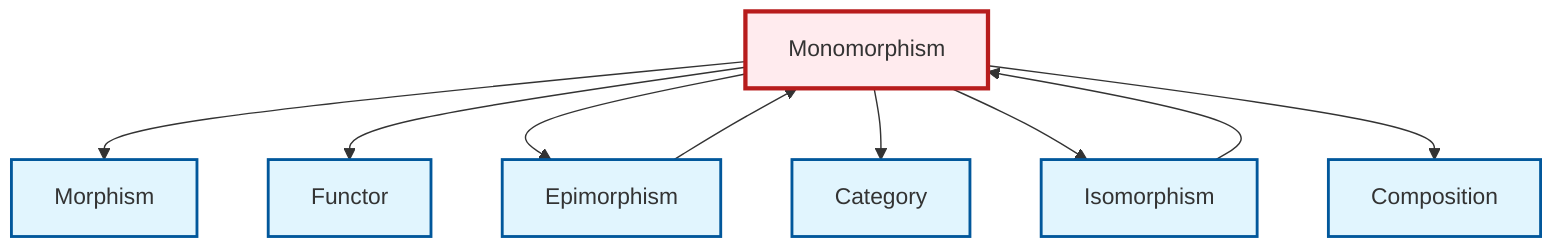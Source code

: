 graph TD
    classDef definition fill:#e1f5fe,stroke:#01579b,stroke-width:2px
    classDef theorem fill:#f3e5f5,stroke:#4a148c,stroke-width:2px
    classDef axiom fill:#fff3e0,stroke:#e65100,stroke-width:2px
    classDef example fill:#e8f5e9,stroke:#1b5e20,stroke-width:2px
    classDef current fill:#ffebee,stroke:#b71c1c,stroke-width:3px
    def-monomorphism["Monomorphism"]:::definition
    def-composition["Composition"]:::definition
    def-morphism["Morphism"]:::definition
    def-category["Category"]:::definition
    def-epimorphism["Epimorphism"]:::definition
    def-isomorphism["Isomorphism"]:::definition
    def-functor["Functor"]:::definition
    def-monomorphism --> def-morphism
    def-monomorphism --> def-functor
    def-monomorphism --> def-epimorphism
    def-monomorphism --> def-category
    def-isomorphism --> def-monomorphism
    def-epimorphism --> def-monomorphism
    def-monomorphism --> def-isomorphism
    def-monomorphism --> def-composition
    class def-monomorphism current